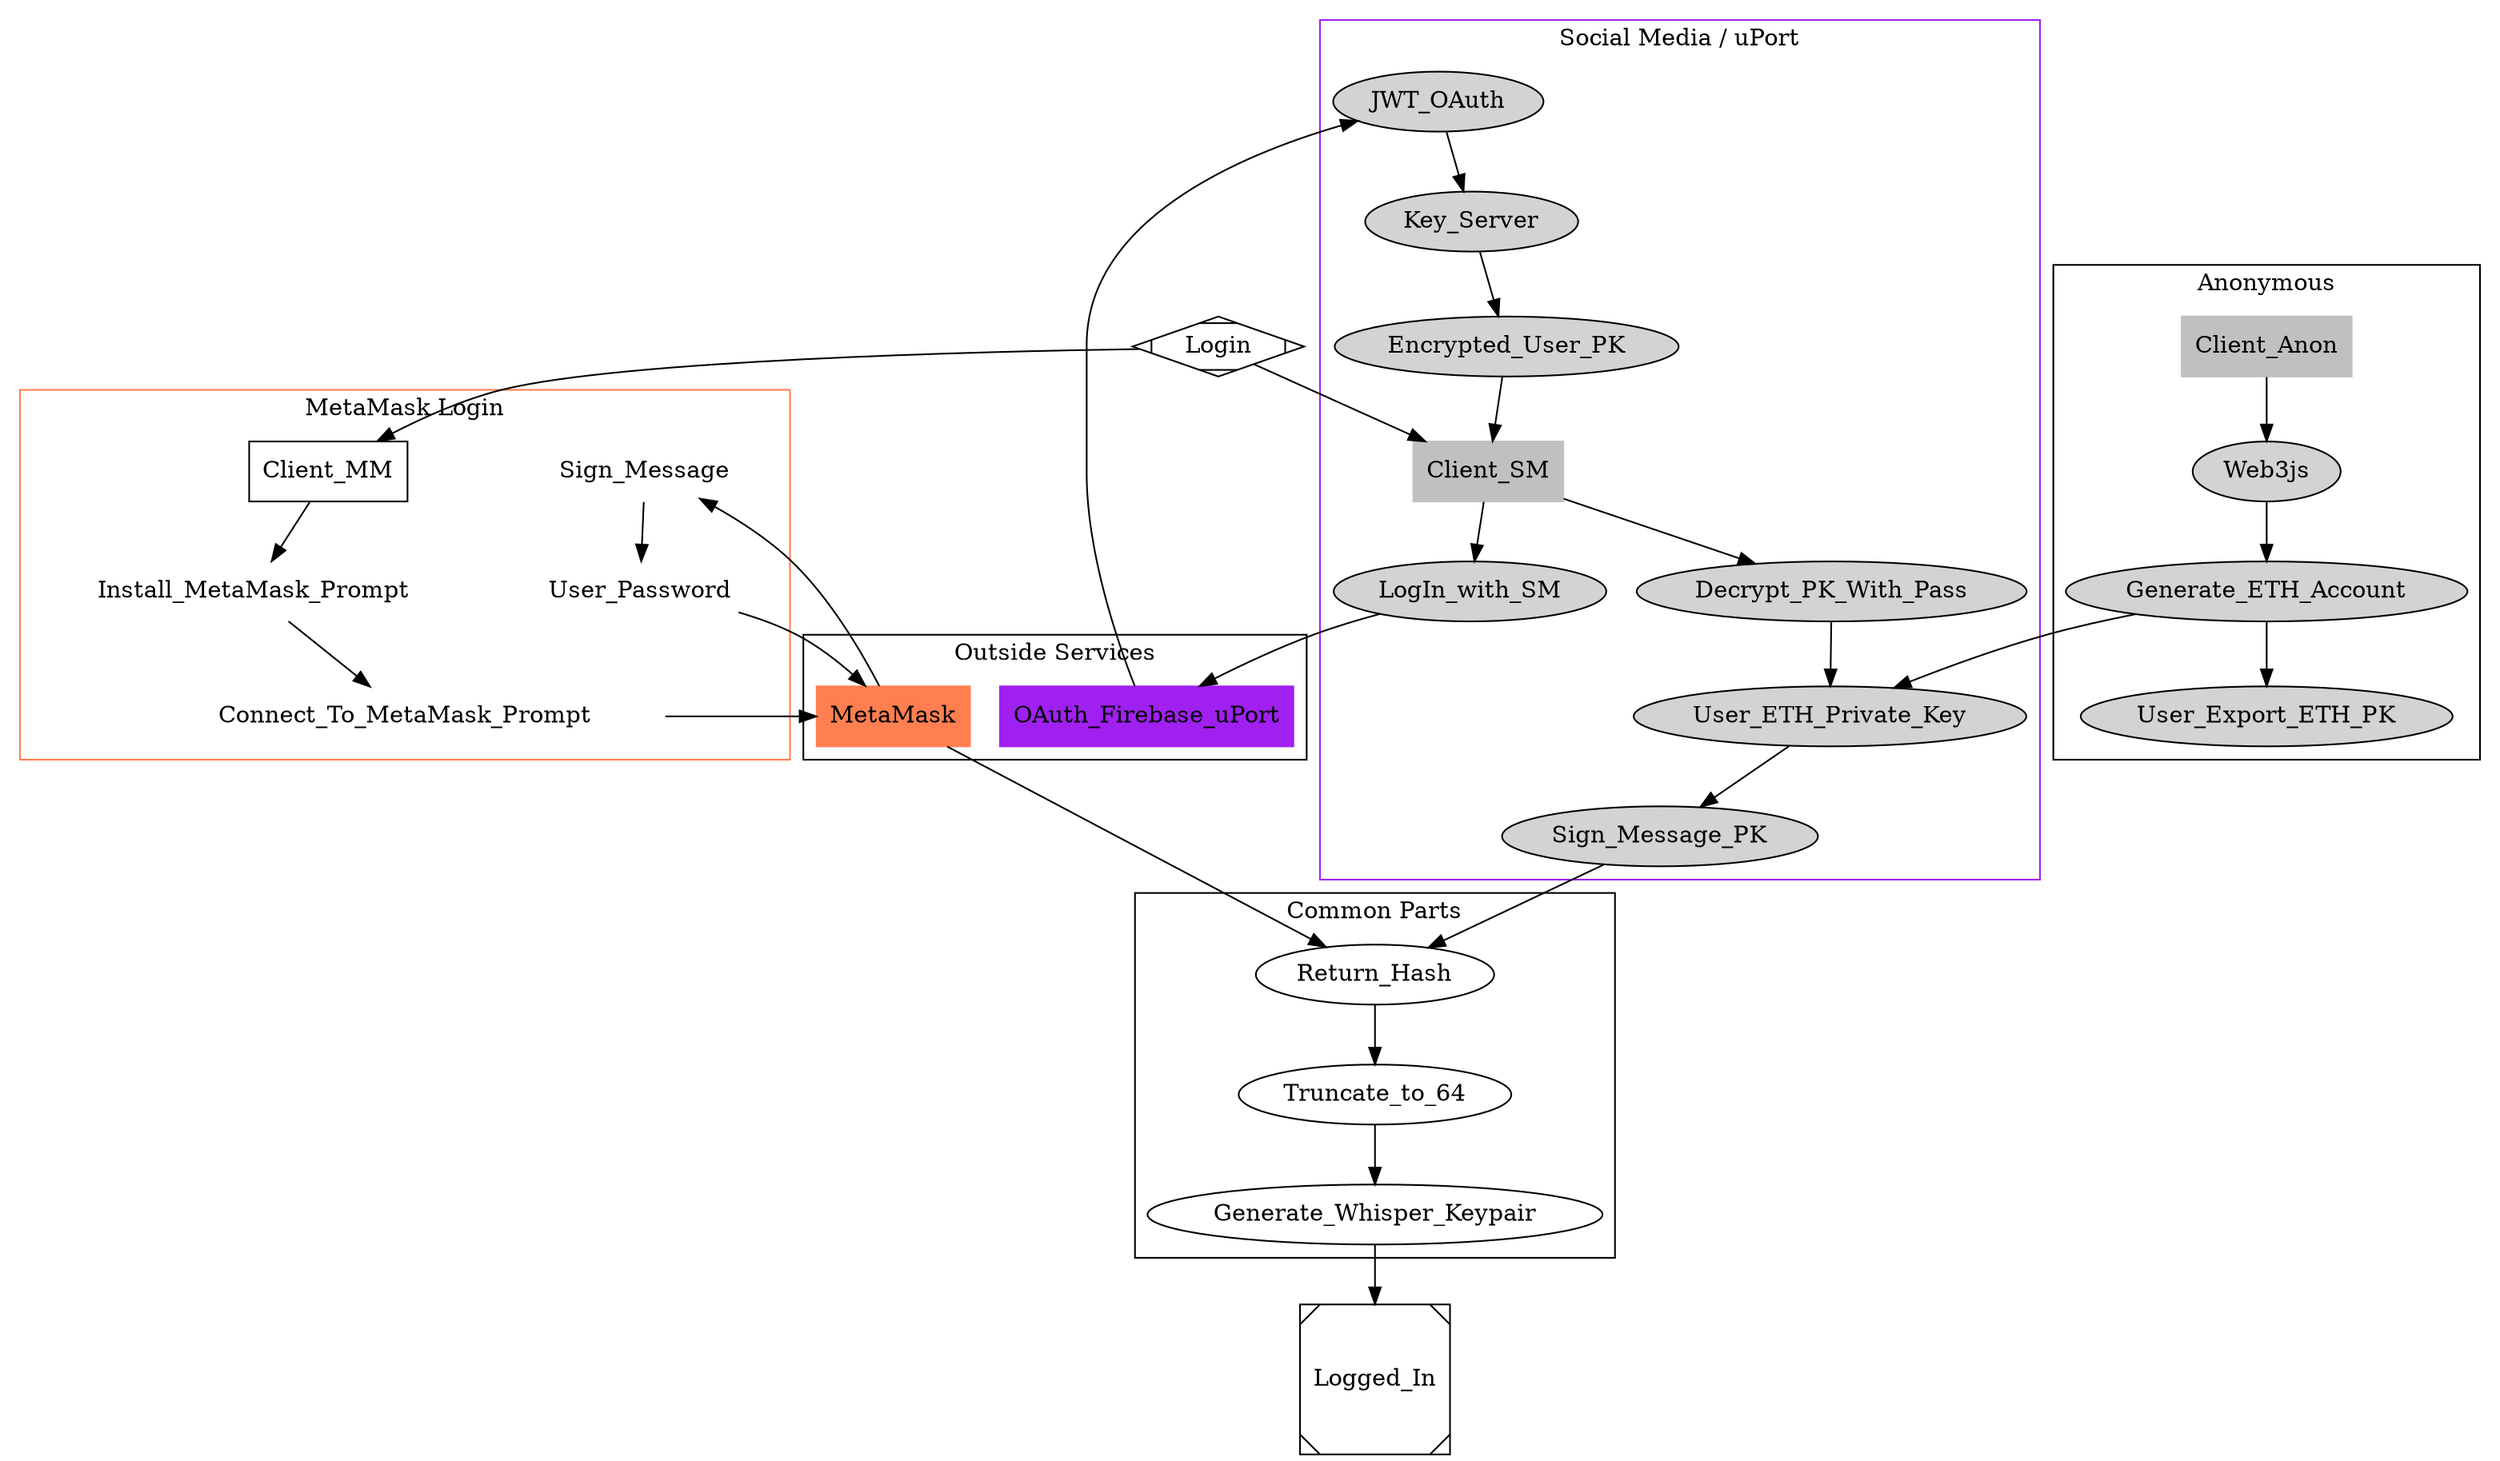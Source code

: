 digraph G {

    Login [shape=Mdiamond];
    Logged_In [shape=Msquare];

    Login -> Client_MM;
    Login -> Client_SM;

    subgraph cluster0 {
        label = "Outside Services";
        MetaMask [shape=box,color=coral,style=filled];
        OAuth_Firebase_uPort [shape=box,style=filled,color=purple];
    }

    subgraph cluster1 {
        label = "Common Parts";
        Return_Hash -> Truncate_to_64;
        Truncate_to_64 -> Generate_Whisper_Keypair;
    }

    subgraph cluster2 {
        label = "MetaMask Login";
        node [style=filled,color=white];
        color=coral;
        Client_MM[shape=box,color=black];
        Client_MM -> Install_MetaMask_Prompt -> Connect_To_MetaMask_Prompt -> MetaMask;
        MetaMask -> Sign_Message -> User_Password -> MetaMask;
        MetaMask -> Return_Hash;
    }

    subgraph cluster3 {
        label = "Social Media / uPort";
        node [style=filled];
        color=purple;
        Client_SM [shape=box,style=filled,color=grey]
        Client_SM -> LogIn_with_SM -> OAuth_Firebase_uPort;
        OAuth_Firebase_uPort -> JWT_OAuth -> Key_Server;
        Key_Server -> Encrypted_User_PK -> Client_SM;
        Client_SM -> Decrypt_PK_With_Pass -> User_ETH_Private_Key;
        User_ETH_Private_Key -> Sign_Message_PK -> Return_Hash;
    }

    subgraph cluster4 {
        node [style=filled];
        Client_Anon [shape=box,style=filled,color=grey];
        Client_Anon -> Web3js -> Generate_ETH_Account;
        Generate_ETH_Account -> User_ETH_Private_Key;
        Generate_ETH_Account -> User_Export_ETH_PK
        label = "Anonymous";
        color=black;
    }

    Generate_Whisper_Keypair -> Logged_In;
}
